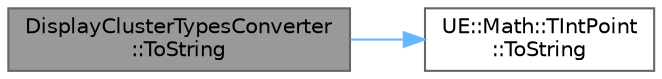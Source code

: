 digraph "DisplayClusterTypesConverter::ToString"
{
 // INTERACTIVE_SVG=YES
 // LATEX_PDF_SIZE
  bgcolor="transparent";
  edge [fontname=Helvetica,fontsize=10,labelfontname=Helvetica,labelfontsize=10];
  node [fontname=Helvetica,fontsize=10,shape=box,height=0.2,width=0.4];
  rankdir="LR";
  Node1 [id="Node000001",label="DisplayClusterTypesConverter\l::ToString",height=0.2,width=0.4,color="gray40", fillcolor="grey60", style="filled", fontcolor="black",tooltip=" "];
  Node1 -> Node2 [id="edge1_Node000001_Node000002",color="steelblue1",style="solid",tooltip=" "];
  Node2 [id="Node000002",label="UE::Math::TIntPoint\l::ToString",height=0.2,width=0.4,color="grey40", fillcolor="white", style="filled",URL="$dd/d65/structUE_1_1Math_1_1TIntPoint.html#ab90929442454e4c6aa73789cc141a64a",tooltip="Get a textual representation of this point."];
}
